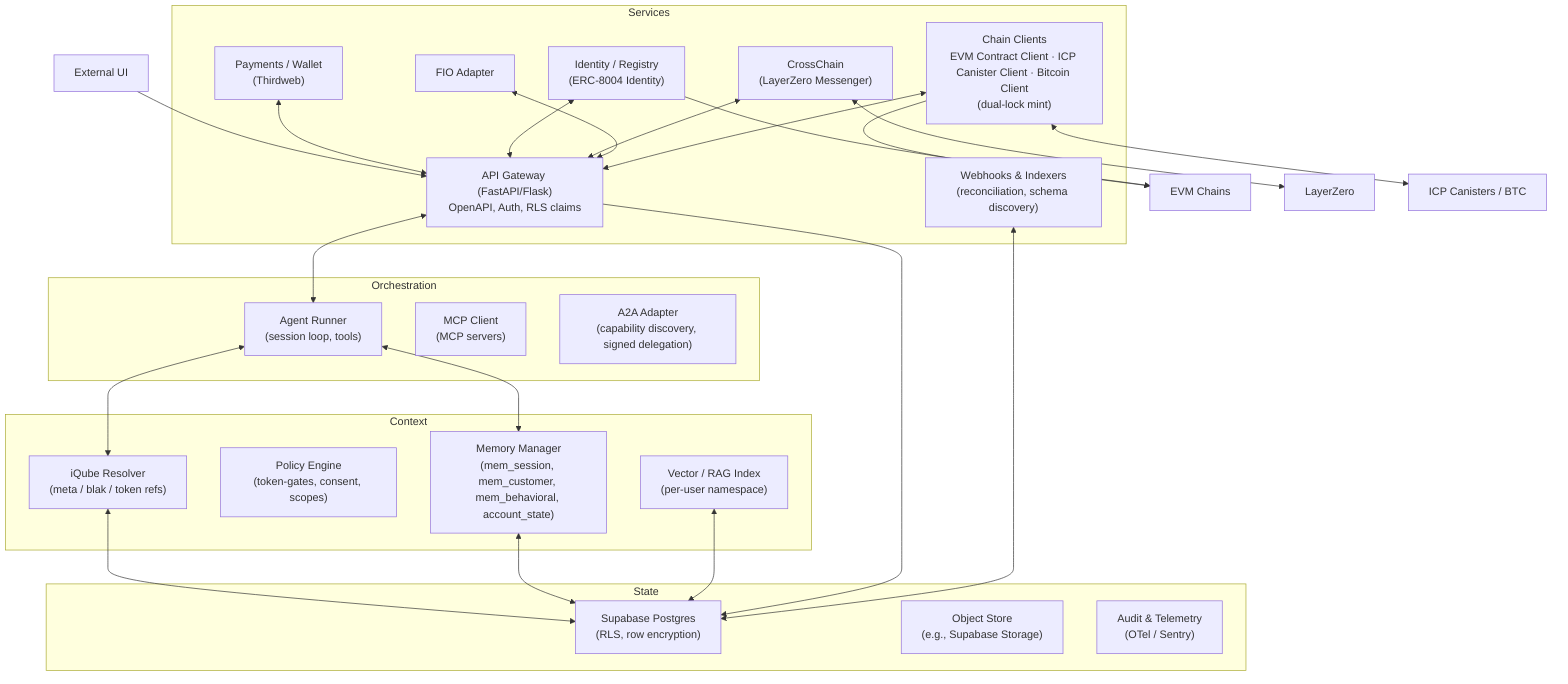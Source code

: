 flowchart TB
  subgraph Orchestration
    OR1["Agent Runner<br/>(session loop, tools)"]
    OR2["MCP Client<br/>(MCP servers)"]
    OR3["A2A Adapter<br/>(capability discovery, signed delegation)"]
  end
  subgraph Context
    CX1["iQube Resolver<br/>(meta / blak / token refs)"]
    CX2["Policy Engine<br/>(token-gates, consent, scopes)"]
    CX3["Memory Manager<br/>(mem_session, mem_customer, mem_behavioral, account_state)"]
    CX4["Vector / RAG Index<br/>(per-user namespace)"]
  end
  subgraph Services
    S1["API Gateway (FastAPI/Flask)<br/>OpenAPI, Auth, RLS claims"]
    S2["Payments / Wallet<br/>(Thirdweb)"]
    S3["Identity / Registry<br/>(ERC-8004 Identity)"]
    S4["CrossChain<br/>(LayerZero Messenger)"]
    S5["FIO Adapter"]
    S6["Chain Clients<br/>EVM Contract Client · ICP Canister Client · Bitcoin Client<br/>(dual-lock mint)"]
    S7["Webhooks & Indexers<br/>(reconciliation, schema discovery)"]
  end
  subgraph State
    DB["Supabase Postgres<br/>(RLS, row encryption)"]
    OBJ["Object Store<br/>(e.g., Supabase Storage)"]
    LOG["Audit & Telemetry<br/>(OTel / Sentry)"]
  end
  UI[External UI] --> S1
  S1 <--> OR1
  OR1 <--> CX1
  OR1 <--> CX3
  CX1 <--> DB
  CX3 <--> DB
  CX4 <--> DB
  S1 --> DB
  S2 <--> S1
  S3 <--> S1
  S4 <--> S1
  S5 <--> S1
  S6 <--> S1
  S7 <--> DB
  S6 --> EVM[EVM Chains]
  S4 <--> LZ[LayerZero]
  S6 <--> ICP[ICP Canisters / BTC]
  S3 --> EVM
